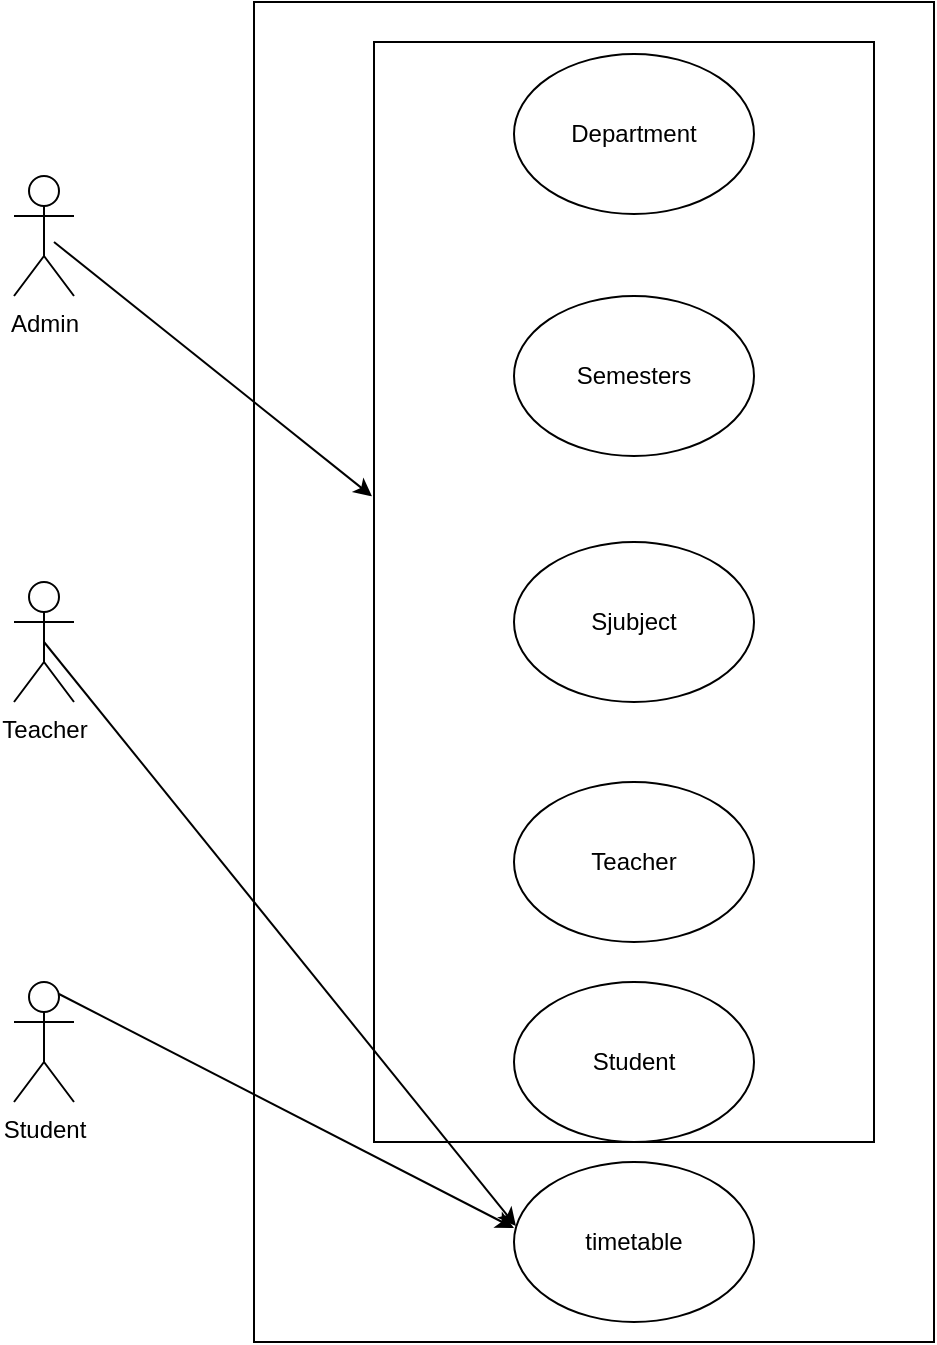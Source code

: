<mxfile version="15.5.5" type="github">
  <diagram id="D62JFYNQMkCzxWOOMy9K" name="Page-1">
    <mxGraphModel dx="1422" dy="762" grid="1" gridSize="10" guides="1" tooltips="1" connect="1" arrows="1" fold="1" page="1" pageScale="1" pageWidth="1169" pageHeight="1654" math="0" shadow="0">
      <root>
        <mxCell id="0" />
        <mxCell id="1" parent="0" />
        <mxCell id="MtzjEszNFSQCmePLBQns-27" value="" style="rounded=0;whiteSpace=wrap;html=1;" vertex="1" parent="1">
          <mxGeometry x="310" y="40" width="340" height="670" as="geometry" />
        </mxCell>
        <mxCell id="MtzjEszNFSQCmePLBQns-26" value="" style="rounded=0;whiteSpace=wrap;html=1;" vertex="1" parent="1">
          <mxGeometry x="370" y="60" width="250" height="550" as="geometry" />
        </mxCell>
        <mxCell id="MtzjEszNFSQCmePLBQns-1" value="Admin" style="shape=umlActor;verticalLabelPosition=bottom;verticalAlign=top;html=1;outlineConnect=0;" vertex="1" parent="1">
          <mxGeometry x="190" y="127" width="30" height="60" as="geometry" />
        </mxCell>
        <mxCell id="MtzjEszNFSQCmePLBQns-23" style="edgeStyle=none;rounded=0;orthogonalLoop=1;jettySize=auto;html=1;entryX=0.008;entryY=0.4;entryDx=0;entryDy=0;entryPerimeter=0;exitX=0.5;exitY=0.5;exitDx=0;exitDy=0;exitPerimeter=0;" edge="1" parent="1" source="MtzjEszNFSQCmePLBQns-2" target="MtzjEszNFSQCmePLBQns-13">
          <mxGeometry relative="1" as="geometry" />
        </mxCell>
        <mxCell id="MtzjEszNFSQCmePLBQns-2" value="Teacher" style="shape=umlActor;verticalLabelPosition=bottom;verticalAlign=top;html=1;outlineConnect=0;" vertex="1" parent="1">
          <mxGeometry x="190" y="330" width="30" height="60" as="geometry" />
        </mxCell>
        <mxCell id="MtzjEszNFSQCmePLBQns-24" style="edgeStyle=none;rounded=0;orthogonalLoop=1;jettySize=auto;html=1;exitX=0.75;exitY=0.1;exitDx=0;exitDy=0;exitPerimeter=0;entryX=0;entryY=0.413;entryDx=0;entryDy=0;entryPerimeter=0;" edge="1" parent="1" source="MtzjEszNFSQCmePLBQns-3" target="MtzjEszNFSQCmePLBQns-13">
          <mxGeometry relative="1" as="geometry" />
        </mxCell>
        <mxCell id="MtzjEszNFSQCmePLBQns-3" value="Student&lt;br&gt;" style="shape=umlActor;verticalLabelPosition=bottom;verticalAlign=top;html=1;outlineConnect=0;" vertex="1" parent="1">
          <mxGeometry x="190" y="530" width="30" height="60" as="geometry" />
        </mxCell>
        <mxCell id="MtzjEszNFSQCmePLBQns-8" value="Department" style="ellipse;whiteSpace=wrap;html=1;" vertex="1" parent="1">
          <mxGeometry x="440" y="66" width="120" height="80" as="geometry" />
        </mxCell>
        <mxCell id="MtzjEszNFSQCmePLBQns-9" value="Semesters" style="ellipse;whiteSpace=wrap;html=1;" vertex="1" parent="1">
          <mxGeometry x="440" y="187" width="120" height="80" as="geometry" />
        </mxCell>
        <mxCell id="MtzjEszNFSQCmePLBQns-10" value="Sjubject" style="ellipse;whiteSpace=wrap;html=1;" vertex="1" parent="1">
          <mxGeometry x="440" y="310" width="120" height="80" as="geometry" />
        </mxCell>
        <mxCell id="MtzjEszNFSQCmePLBQns-11" value="Teacher" style="ellipse;whiteSpace=wrap;html=1;" vertex="1" parent="1">
          <mxGeometry x="440" y="430" width="120" height="80" as="geometry" />
        </mxCell>
        <mxCell id="MtzjEszNFSQCmePLBQns-12" value="Student" style="ellipse;whiteSpace=wrap;html=1;" vertex="1" parent="1">
          <mxGeometry x="440" y="530" width="120" height="80" as="geometry" />
        </mxCell>
        <mxCell id="MtzjEszNFSQCmePLBQns-13" value="timetable" style="ellipse;whiteSpace=wrap;html=1;" vertex="1" parent="1">
          <mxGeometry x="440" y="620" width="120" height="80" as="geometry" />
        </mxCell>
        <mxCell id="MtzjEszNFSQCmePLBQns-25" style="rounded=0;orthogonalLoop=1;jettySize=auto;html=1;entryX=-0.004;entryY=0.413;entryDx=0;entryDy=0;entryPerimeter=0;" edge="1" parent="1" target="MtzjEszNFSQCmePLBQns-26">
          <mxGeometry relative="1" as="geometry">
            <mxPoint x="210" y="160" as="sourcePoint" />
            <mxPoint x="450.96" y="567.04" as="targetPoint" />
          </mxGeometry>
        </mxCell>
      </root>
    </mxGraphModel>
  </diagram>
</mxfile>
